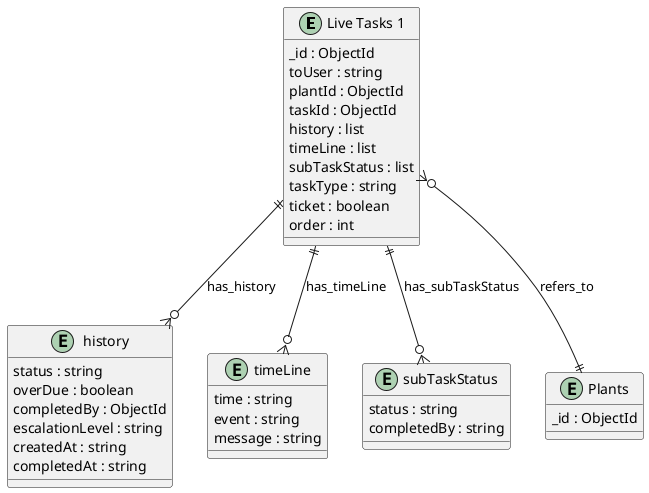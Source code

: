@startuml Live_Tasks_1_Diagram

entity "Live Tasks 1" as Live_Tasks_1 {
  _id : ObjectId
  toUser : string
  plantId : ObjectId
  taskId : ObjectId
  history : list
  timeLine : list
  subTaskStatus : list
  taskType : string
  ticket : boolean
  order : int
}

entity "history" as history {
  status : string
  overDue : boolean
  completedBy : ObjectId
  escalationLevel : string
  createdAt : string
  completedAt : string
}

entity "timeLine" as timeLine {
  time : string
  event : string
  message : string
}

entity "subTaskStatus" as subTaskStatus {
  status : string
  completedBy : string
}


' Shared Plant entity
entity "Plants" as Plants {
  _id : ObjectId
}

' Relationships
Live_Tasks_1 }o--|| Plants : refers_to
Live_Tasks_1 ||--o{ history : has_history
Live_Tasks_1 ||--o{ timeLine : has_timeLine
Live_Tasks_1 ||--o{ subTaskStatus : has_subTaskStatus
@enduml